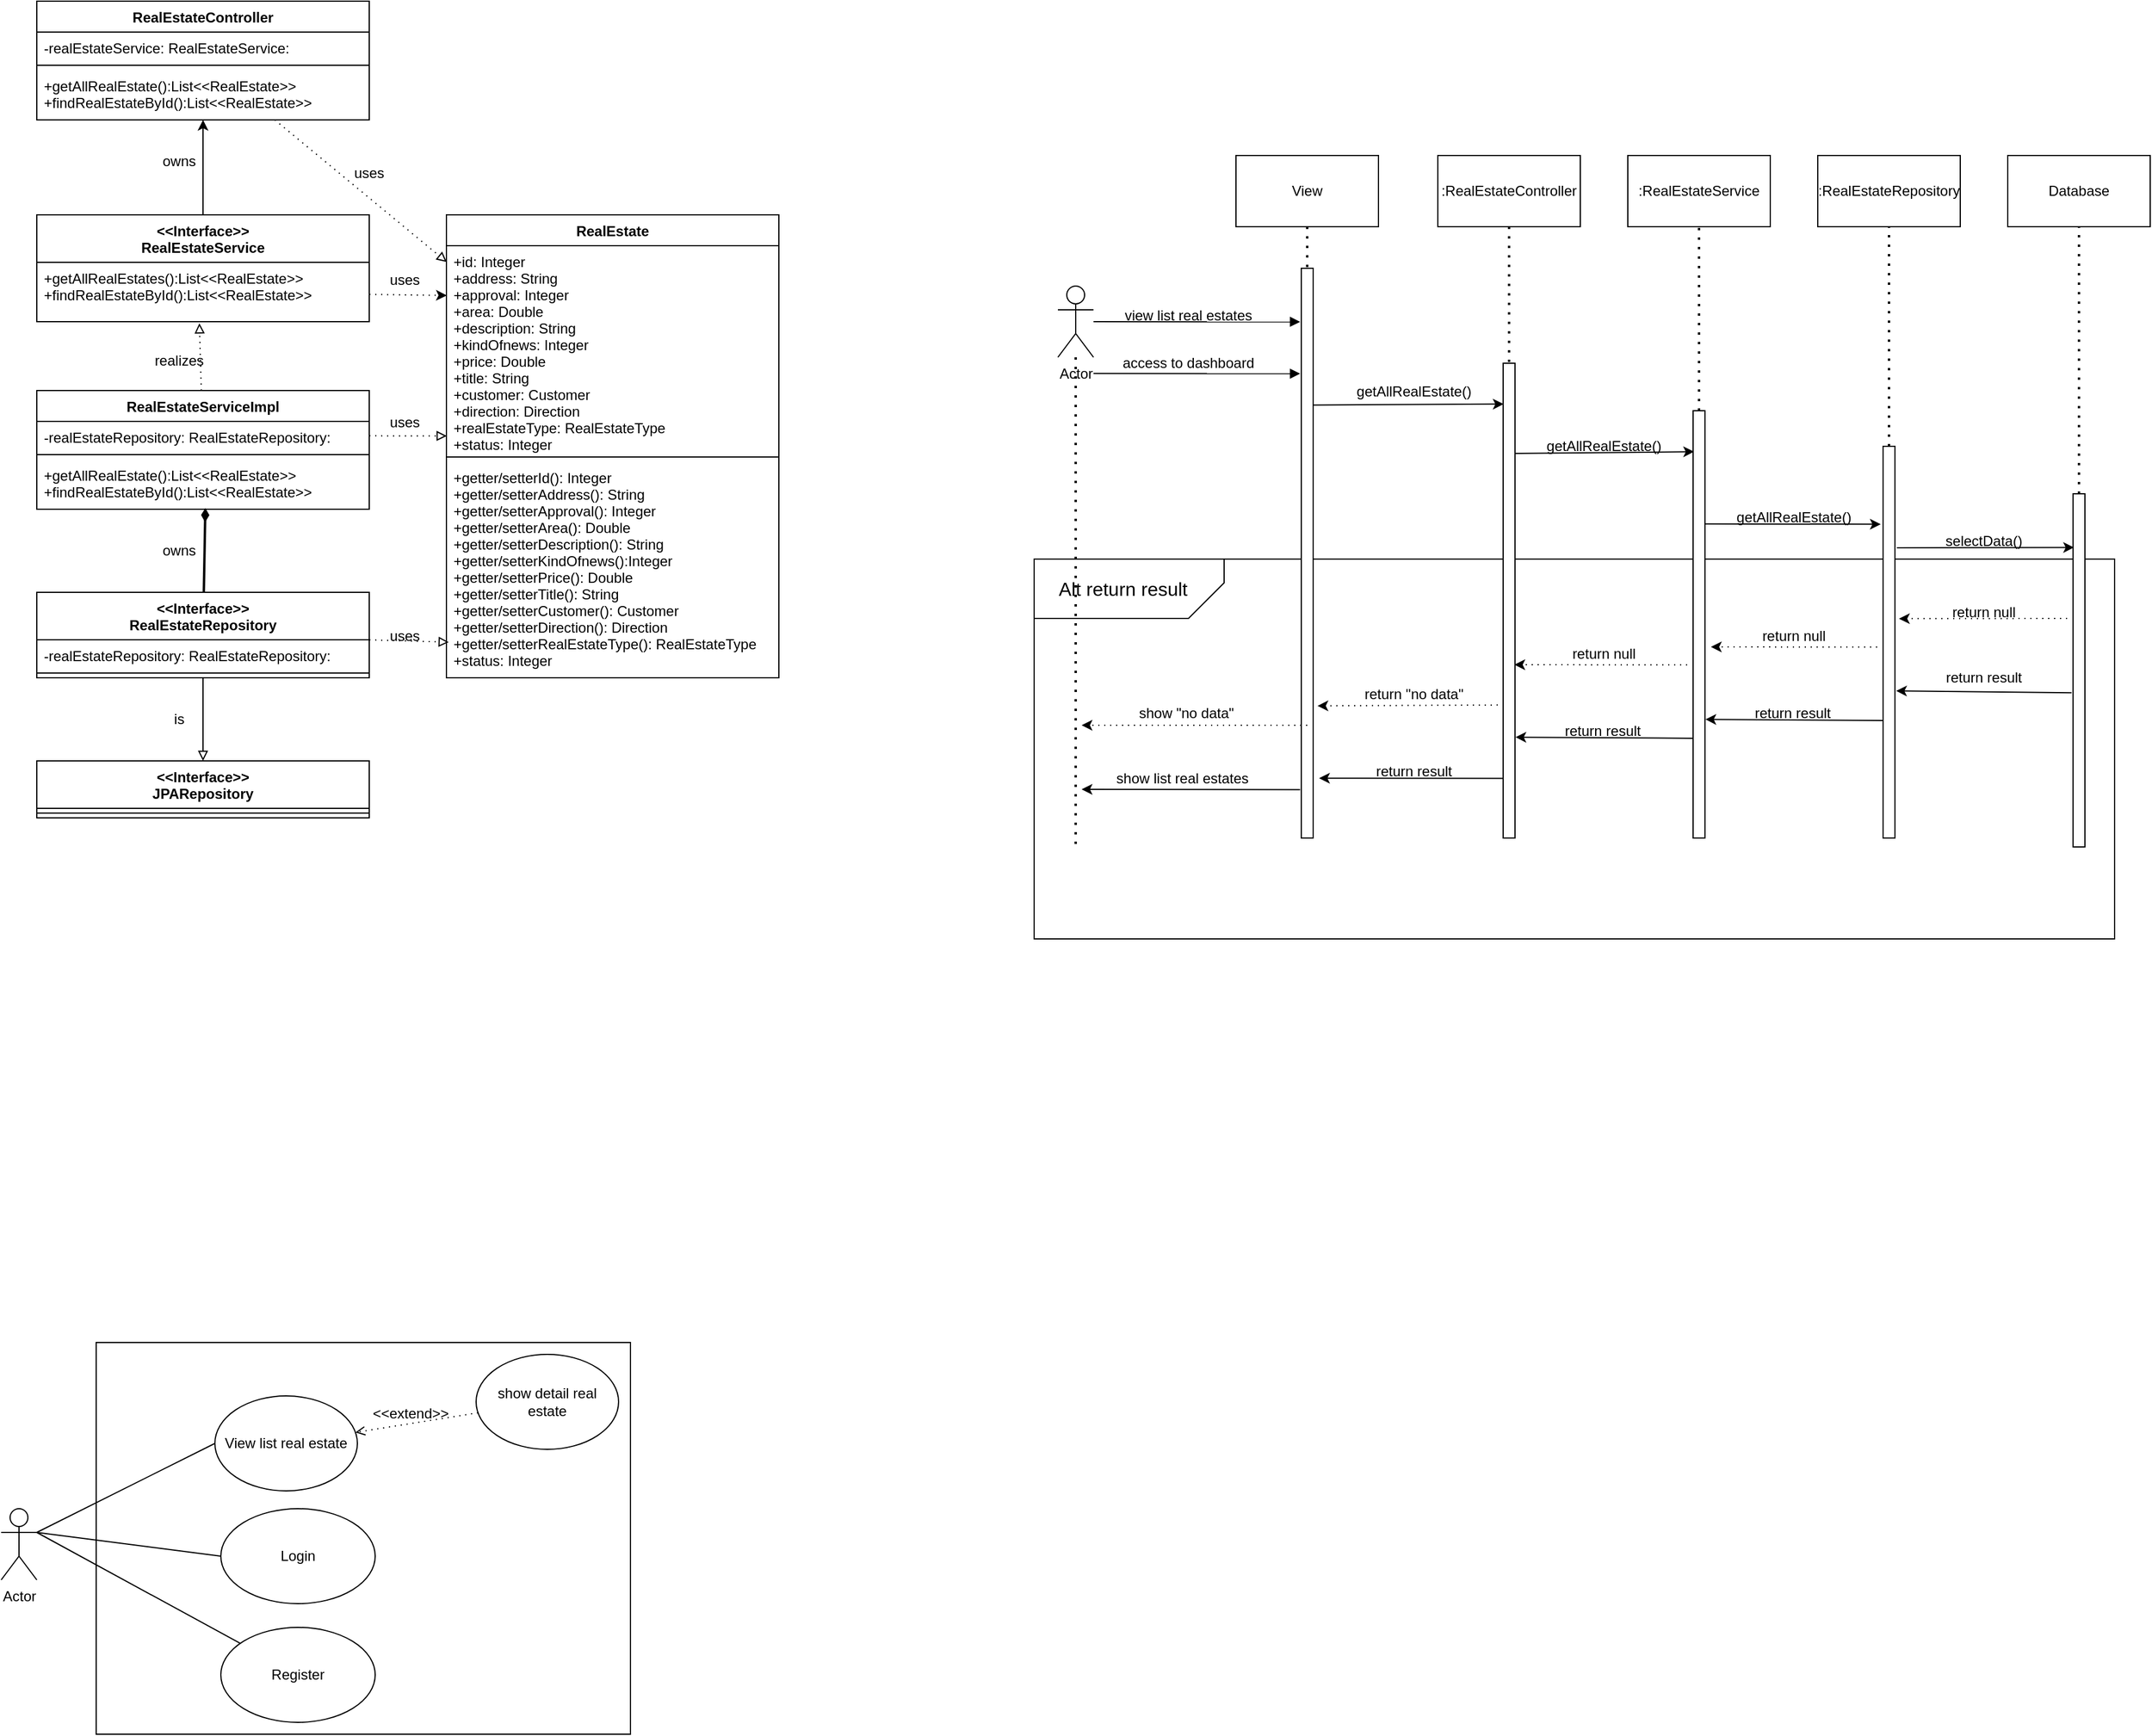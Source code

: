 <mxfile version="16.2.2" type="device"><diagram id="V-nbMskF0kcVOC2vX36U" name="Page-1"><mxGraphModel dx="1240" dy="1789" grid="1" gridSize="10" guides="1" tooltips="1" connect="1" arrows="1" fold="1" page="1" pageScale="1" pageWidth="850" pageHeight="1100" math="0" shadow="0"><root><mxCell id="0"/><mxCell id="1" parent="0"/><mxCell id="FKxtw-fJHIVxdiiioAjT-34" value="" style="rounded=0;whiteSpace=wrap;html=1;" vertex="1" parent="1"><mxGeometry x="920" y="-550" width="910" height="320" as="geometry"/></mxCell><mxCell id="FKxtw-fJHIVxdiiioAjT-12" value="" style="shape=card;whiteSpace=wrap;html=1;rotation=0;direction=north;flipH=1;" vertex="1" parent="1"><mxGeometry x="920" y="-550" width="160" height="50" as="geometry"/></mxCell><mxCell id="5ltr2pO2nc9zKJ1-W3Wt-52" style="edgeStyle=none;rounded=0;sketch=0;orthogonalLoop=1;jettySize=auto;html=1;entryX=0.094;entryY=1.1;entryDx=0;entryDy=0;entryPerimeter=0;shadow=0;endArrow=block;endFill=1;strokeWidth=1;" parent="1" source="5ltr2pO2nc9zKJ1-W3Wt-39" target="5ltr2pO2nc9zKJ1-W3Wt-46" edge="1"><mxGeometry relative="1" as="geometry"/></mxCell><mxCell id="5ltr2pO2nc9zKJ1-W3Wt-39" value="Actor" style="shape=umlActor;verticalLabelPosition=bottom;verticalAlign=top;html=1;outlineConnect=0;" parent="1" vertex="1"><mxGeometry x="940" y="-780" width="30" height="60" as="geometry"/></mxCell><mxCell id="5ltr2pO2nc9zKJ1-W3Wt-40" value="View" style="rounded=0;whiteSpace=wrap;html=1;" parent="1" vertex="1"><mxGeometry x="1090" y="-890" width="120" height="60" as="geometry"/></mxCell><mxCell id="5ltr2pO2nc9zKJ1-W3Wt-41" value=":RealEstateController" style="rounded=0;whiteSpace=wrap;html=1;" parent="1" vertex="1"><mxGeometry x="1260" y="-890" width="120" height="60" as="geometry"/></mxCell><mxCell id="5ltr2pO2nc9zKJ1-W3Wt-42" value=":RealEstateService" style="rounded=0;whiteSpace=wrap;html=1;" parent="1" vertex="1"><mxGeometry x="1420" y="-890" width="120" height="60" as="geometry"/></mxCell><mxCell id="5ltr2pO2nc9zKJ1-W3Wt-43" value=":RealEstateRepository" style="rounded=0;whiteSpace=wrap;html=1;" parent="1" vertex="1"><mxGeometry x="1580" y="-890" width="120" height="60" as="geometry"/></mxCell><mxCell id="5ltr2pO2nc9zKJ1-W3Wt-44" value="Database" style="rounded=0;whiteSpace=wrap;html=1;" parent="1" vertex="1"><mxGeometry x="1740" y="-890" width="120" height="60" as="geometry"/></mxCell><mxCell id="5ltr2pO2nc9zKJ1-W3Wt-46" value="" style="rounded=0;whiteSpace=wrap;html=1;rotation=90;" parent="1" vertex="1"><mxGeometry x="910" y="-560" width="480" height="10" as="geometry"/></mxCell><mxCell id="5ltr2pO2nc9zKJ1-W3Wt-47" value="" style="rounded=0;whiteSpace=wrap;html=1;rotation=90;" parent="1" vertex="1"><mxGeometry x="1120" y="-520" width="400" height="10" as="geometry"/></mxCell><mxCell id="5ltr2pO2nc9zKJ1-W3Wt-48" value="" style="rounded=0;whiteSpace=wrap;html=1;rotation=90;" parent="1" vertex="1"><mxGeometry x="1300" y="-500" width="360" height="10" as="geometry"/></mxCell><mxCell id="5ltr2pO2nc9zKJ1-W3Wt-49" value="" style="rounded=0;whiteSpace=wrap;html=1;rotation=90;" parent="1" vertex="1"><mxGeometry x="1475" y="-485" width="330" height="10" as="geometry"/></mxCell><mxCell id="5ltr2pO2nc9zKJ1-W3Wt-50" value="" style="rounded=0;whiteSpace=wrap;html=1;rotation=90;" parent="1" vertex="1"><mxGeometry x="1651.25" y="-461.25" width="297.5" height="10" as="geometry"/></mxCell><mxCell id="5ltr2pO2nc9zKJ1-W3Wt-53" value="view list real estates" style="text;html=1;strokeColor=none;fillColor=none;align=center;verticalAlign=middle;whiteSpace=wrap;rounded=0;" parent="1" vertex="1"><mxGeometry x="990" y="-770" width="120" height="30" as="geometry"/></mxCell><mxCell id="5ltr2pO2nc9zKJ1-W3Wt-54" value="" style="endArrow=classic;html=1;rounded=0;shadow=0;sketch=0;strokeWidth=1;exitX=0.24;exitY=-0.04;exitDx=0;exitDy=0;exitPerimeter=0;entryX=0.086;entryY=0.96;entryDx=0;entryDy=0;entryPerimeter=0;" parent="1" source="5ltr2pO2nc9zKJ1-W3Wt-46" target="5ltr2pO2nc9zKJ1-W3Wt-47" edge="1"><mxGeometry width="50" height="50" relative="1" as="geometry"><mxPoint x="1600" y="-660" as="sourcePoint"/><mxPoint x="1650" y="-710" as="targetPoint"/></mxGeometry></mxCell><mxCell id="5ltr2pO2nc9zKJ1-W3Wt-55" value="getAllRealEstate()" style="text;html=1;strokeColor=none;fillColor=none;align=center;verticalAlign=middle;whiteSpace=wrap;rounded=0;" parent="1" vertex="1"><mxGeometry x="1210" y="-706" width="60" height="30" as="geometry"/></mxCell><mxCell id="5ltr2pO2nc9zKJ1-W3Wt-56" value="" style="endArrow=classic;html=1;rounded=0;shadow=0;sketch=0;strokeWidth=1;entryX=0.096;entryY=0.92;entryDx=0;entryDy=0;entryPerimeter=0;exitX=0.19;exitY=0;exitDx=0;exitDy=0;exitPerimeter=0;" parent="1" source="5ltr2pO2nc9zKJ1-W3Wt-47" target="5ltr2pO2nc9zKJ1-W3Wt-48" edge="1"><mxGeometry width="50" height="50" relative="1" as="geometry"><mxPoint x="1330" y="-640" as="sourcePoint"/><mxPoint x="1650" y="-710" as="targetPoint"/></mxGeometry></mxCell><mxCell id="5ltr2pO2nc9zKJ1-W3Wt-58" value="getAllRealEstate()" style="text;html=1;strokeColor=none;fillColor=none;align=center;verticalAlign=middle;whiteSpace=wrap;rounded=0;" parent="1" vertex="1"><mxGeometry x="1370" y="-660" width="60" height="30" as="geometry"/></mxCell><mxCell id="5ltr2pO2nc9zKJ1-W3Wt-59" value="getAllRealEstate()" style="text;html=1;strokeColor=none;fillColor=none;align=center;verticalAlign=middle;whiteSpace=wrap;rounded=0;" parent="1" vertex="1"><mxGeometry x="1530" y="-600" width="60" height="30" as="geometry"/></mxCell><mxCell id="5ltr2pO2nc9zKJ1-W3Wt-62" value="" style="endArrow=classic;html=1;rounded=0;shadow=0;sketch=0;strokeWidth=1;entryX=0.199;entryY=1.2;entryDx=0;entryDy=0;entryPerimeter=0;exitX=0.265;exitY=0.04;exitDx=0;exitDy=0;exitPerimeter=0;" parent="1" source="5ltr2pO2nc9zKJ1-W3Wt-48" target="5ltr2pO2nc9zKJ1-W3Wt-49" edge="1"><mxGeometry width="50" height="50" relative="1" as="geometry"><mxPoint x="1490" y="-579" as="sourcePoint"/><mxPoint x="1560" y="-570" as="targetPoint"/></mxGeometry></mxCell><mxCell id="5ltr2pO2nc9zKJ1-W3Wt-64" value="" style="endArrow=classic;html=1;rounded=0;shadow=0;sketch=0;strokeWidth=1;exitX=0.259;exitY=-0.16;exitDx=0;exitDy=0;exitPerimeter=0;entryX=0.152;entryY=0.92;entryDx=0;entryDy=0;entryPerimeter=0;" parent="1" source="5ltr2pO2nc9zKJ1-W3Wt-49" target="5ltr2pO2nc9zKJ1-W3Wt-50" edge="1"><mxGeometry width="50" height="50" relative="1" as="geometry"><mxPoint x="1320" y="-660" as="sourcePoint"/><mxPoint x="1760" y="-530" as="targetPoint"/></mxGeometry></mxCell><mxCell id="5ltr2pO2nc9zKJ1-W3Wt-68" value="selectData()" style="text;html=1;strokeColor=none;fillColor=none;align=center;verticalAlign=middle;whiteSpace=wrap;rounded=0;" parent="1" vertex="1"><mxGeometry x="1690" y="-580" width="60" height="30" as="geometry"/></mxCell><mxCell id="5ltr2pO2nc9zKJ1-W3Wt-69" value="" style="endArrow=classic;html=1;rounded=0;shadow=0;sketch=0;strokeWidth=1;entryX=0.488;entryY=-0.1;entryDx=0;entryDy=0;entryPerimeter=0;exitX=0.412;exitY=1.12;exitDx=0;exitDy=0;exitPerimeter=0;" parent="1" edge="1"><mxGeometry width="50" height="50" relative="1" as="geometry"><mxPoint x="1793.8" y="-437.43" as="sourcePoint"/><mxPoint x="1646" y="-438.96" as="targetPoint"/></mxGeometry></mxCell><mxCell id="5ltr2pO2nc9zKJ1-W3Wt-70" value="return result" style="text;html=1;strokeColor=none;fillColor=none;align=center;verticalAlign=middle;whiteSpace=wrap;rounded=0;" parent="1" vertex="1"><mxGeometry x="1670" y="-465" width="100" height="30" as="geometry"/></mxCell><mxCell id="5ltr2pO2nc9zKJ1-W3Wt-71" value="" style="endArrow=classic;html=1;rounded=0;shadow=0;sketch=0;strokeWidth=1;entryX=0.639;entryY=-0.12;entryDx=0;entryDy=0;entryPerimeter=0;exitX=0.609;exitY=0.96;exitDx=0;exitDy=0;exitPerimeter=0;" parent="1" edge="1"><mxGeometry width="50" height="50" relative="1" as="geometry"><mxPoint x="1634.6" y="-414.03" as="sourcePoint"/><mxPoint x="1485.4" y="-414.96" as="targetPoint"/></mxGeometry></mxCell><mxCell id="5ltr2pO2nc9zKJ1-W3Wt-73" value="return result" style="text;html=1;strokeColor=none;fillColor=none;align=center;verticalAlign=middle;whiteSpace=wrap;rounded=0;" parent="1" vertex="1"><mxGeometry x="1509.2" y="-435" width="100" height="30" as="geometry"/></mxCell><mxCell id="5ltr2pO2nc9zKJ1-W3Wt-78" value="" style="endArrow=none;dashed=1;html=1;dashPattern=1 3;strokeWidth=2;rounded=0;shadow=0;sketch=0;entryX=0;entryY=0.5;entryDx=0;entryDy=0;exitX=0.5;exitY=1;exitDx=0;exitDy=0;" parent="1" source="5ltr2pO2nc9zKJ1-W3Wt-40" target="5ltr2pO2nc9zKJ1-W3Wt-46" edge="1"><mxGeometry width="50" height="50" relative="1" as="geometry"><mxPoint x="1320" y="-670" as="sourcePoint"/><mxPoint x="1370" y="-720" as="targetPoint"/></mxGeometry></mxCell><mxCell id="5ltr2pO2nc9zKJ1-W3Wt-83" value="" style="endArrow=none;dashed=1;html=1;dashPattern=1 3;strokeWidth=2;rounded=0;shadow=0;sketch=0;entryX=0;entryY=0.5;entryDx=0;entryDy=0;exitX=0.5;exitY=1;exitDx=0;exitDy=0;" parent="1" source="5ltr2pO2nc9zKJ1-W3Wt-41" target="5ltr2pO2nc9zKJ1-W3Wt-47" edge="1"><mxGeometry width="50" height="50" relative="1" as="geometry"><mxPoint x="1200" y="-600" as="sourcePoint"/><mxPoint x="1250" y="-650" as="targetPoint"/></mxGeometry></mxCell><mxCell id="5ltr2pO2nc9zKJ1-W3Wt-84" value="" style="endArrow=none;dashed=1;html=1;dashPattern=1 3;strokeWidth=2;rounded=0;shadow=0;sketch=0;exitX=0;exitY=0.5;exitDx=0;exitDy=0;entryX=0.5;entryY=1;entryDx=0;entryDy=0;" parent="1" source="5ltr2pO2nc9zKJ1-W3Wt-48" target="5ltr2pO2nc9zKJ1-W3Wt-42" edge="1"><mxGeometry width="50" height="50" relative="1" as="geometry"><mxPoint x="1450" y="-720" as="sourcePoint"/><mxPoint x="1500" y="-770" as="targetPoint"/></mxGeometry></mxCell><mxCell id="5ltr2pO2nc9zKJ1-W3Wt-85" value="" style="endArrow=none;dashed=1;html=1;dashPattern=1 3;strokeWidth=2;rounded=0;shadow=0;sketch=0;exitX=0;exitY=0.5;exitDx=0;exitDy=0;entryX=0.5;entryY=1;entryDx=0;entryDy=0;" parent="1" source="5ltr2pO2nc9zKJ1-W3Wt-49" target="5ltr2pO2nc9zKJ1-W3Wt-43" edge="1"><mxGeometry width="50" height="50" relative="1" as="geometry"><mxPoint x="1620" y="-720" as="sourcePoint"/><mxPoint x="1670" y="-770" as="targetPoint"/></mxGeometry></mxCell><mxCell id="5ltr2pO2nc9zKJ1-W3Wt-86" value="" style="endArrow=none;dashed=1;html=1;dashPattern=1 3;strokeWidth=2;rounded=0;shadow=0;sketch=0;exitX=0;exitY=0.5;exitDx=0;exitDy=0;entryX=0.5;entryY=1;entryDx=0;entryDy=0;" parent="1" source="5ltr2pO2nc9zKJ1-W3Wt-50" target="5ltr2pO2nc9zKJ1-W3Wt-44" edge="1"><mxGeometry width="50" height="50" relative="1" as="geometry"><mxPoint x="1750" y="-650" as="sourcePoint"/><mxPoint x="1800" y="-700" as="targetPoint"/></mxGeometry></mxCell><mxCell id="5ltr2pO2nc9zKJ1-W3Wt-87" value="" style="endArrow=none;dashed=1;html=1;dashPattern=1 3;strokeWidth=2;rounded=0;shadow=0;sketch=0;" parent="1" target="5ltr2pO2nc9zKJ1-W3Wt-39" edge="1"><mxGeometry width="50" height="50" relative="1" as="geometry"><mxPoint x="955" y="-310" as="sourcePoint"/><mxPoint x="950" y="-700" as="targetPoint"/></mxGeometry></mxCell><mxCell id="5ltr2pO2nc9zKJ1-W3Wt-88" value="" style="endArrow=classic;html=1;rounded=0;shadow=0;sketch=0;strokeWidth=1;exitX=0.915;exitY=1.1;exitDx=0;exitDy=0;exitPerimeter=0;" parent="1" source="5ltr2pO2nc9zKJ1-W3Wt-46" edge="1"><mxGeometry width="50" height="50" relative="1" as="geometry"><mxPoint x="1090" y="-420" as="sourcePoint"/><mxPoint x="960" y="-356" as="targetPoint"/></mxGeometry></mxCell><mxCell id="5ltr2pO2nc9zKJ1-W3Wt-89" value="show list real estates" style="text;html=1;strokeColor=none;fillColor=none;align=center;verticalAlign=middle;whiteSpace=wrap;rounded=0;" parent="1" vertex="1"><mxGeometry x="980" y="-380" width="130" height="30" as="geometry"/></mxCell><mxCell id="5ltr2pO2nc9zKJ1-W3Wt-90" value="access to dashboard" style="text;html=1;strokeColor=none;fillColor=none;align=center;verticalAlign=middle;whiteSpace=wrap;rounded=0;" parent="1" vertex="1"><mxGeometry x="990" y="-730" width="120" height="30" as="geometry"/></mxCell><mxCell id="5ltr2pO2nc9zKJ1-W3Wt-91" style="edgeStyle=none;rounded=0;sketch=0;orthogonalLoop=1;jettySize=auto;html=1;entryX=0.094;entryY=1.1;entryDx=0;entryDy=0;entryPerimeter=0;shadow=0;endArrow=block;endFill=1;strokeWidth=1;" parent="1" edge="1"><mxGeometry relative="1" as="geometry"><mxPoint x="970" y="-706.33" as="sourcePoint"/><mxPoint x="1144" y="-706.22" as="targetPoint"/></mxGeometry></mxCell><mxCell id="FKxtw-fJHIVxdiiioAjT-4" value="" style="group" vertex="1" connectable="0" parent="1"><mxGeometry x="50" y="110" width="530" height="330" as="geometry"/></mxCell><mxCell id="hYXVJz4yMJqloaqLGdfe-48" value="" style="rounded=0;whiteSpace=wrap;html=1;" parent="FKxtw-fJHIVxdiiioAjT-4" vertex="1"><mxGeometry x="80" width="450" height="330" as="geometry"/></mxCell><mxCell id="hYXVJz4yMJqloaqLGdfe-12" value="" style="endArrow=none;html=1;rounded=0;entryX=0;entryY=0.5;entryDx=0;entryDy=0;" parent="FKxtw-fJHIVxdiiioAjT-4" target="hYXVJz4yMJqloaqLGdfe-1" edge="1"><mxGeometry width="50" height="50" relative="1" as="geometry"><mxPoint x="30" y="160" as="sourcePoint"/><mxPoint x="260" y="170" as="targetPoint"/></mxGeometry></mxCell><mxCell id="hYXVJz4yMJqloaqLGdfe-18" value="Actor" style="shape=umlActor;verticalLabelPosition=bottom;verticalAlign=top;html=1;outlineConnect=0;" parent="FKxtw-fJHIVxdiiioAjT-4" vertex="1"><mxGeometry y="140" width="30" height="60" as="geometry"/></mxCell><mxCell id="hYXVJz4yMJqloaqLGdfe-20" value="Register" style="ellipse;whiteSpace=wrap;html=1;" parent="FKxtw-fJHIVxdiiioAjT-4" vertex="1"><mxGeometry x="185" y="240" width="130" height="80" as="geometry"/></mxCell><mxCell id="hYXVJz4yMJqloaqLGdfe-39" value="show detail real estate" style="ellipse;whiteSpace=wrap;html=1;" parent="FKxtw-fJHIVxdiiioAjT-4" vertex="1"><mxGeometry x="400" y="10" width="120" height="80" as="geometry"/></mxCell><mxCell id="hYXVJz4yMJqloaqLGdfe-46" value="&amp;lt;&amp;lt;extend&amp;gt;&amp;gt;" style="text;html=1;strokeColor=none;fillColor=none;align=center;verticalAlign=middle;whiteSpace=wrap;rounded=0;" parent="FKxtw-fJHIVxdiiioAjT-4" vertex="1"><mxGeometry x="315" y="45" width="60" height="30" as="geometry"/></mxCell><mxCell id="hYXVJz4yMJqloaqLGdfe-1" value="View list real estate" style="ellipse;whiteSpace=wrap;html=1;" parent="FKxtw-fJHIVxdiiioAjT-4" vertex="1"><mxGeometry x="180" y="45" width="120" height="80" as="geometry"/></mxCell><mxCell id="hYXVJz4yMJqloaqLGdfe-41" style="edgeStyle=none;rounded=0;orthogonalLoop=1;jettySize=auto;html=1;dashed=1;dashPattern=1 4;endArrow=open;endFill=0;" parent="FKxtw-fJHIVxdiiioAjT-4" source="hYXVJz4yMJqloaqLGdfe-39" target="hYXVJz4yMJqloaqLGdfe-1" edge="1"><mxGeometry relative="1" as="geometry"/></mxCell><mxCell id="hYXVJz4yMJqloaqLGdfe-19" value="Login" style="ellipse;whiteSpace=wrap;html=1;" parent="FKxtw-fJHIVxdiiioAjT-4" vertex="1"><mxGeometry x="185" y="140" width="130" height="80" as="geometry"/></mxCell><mxCell id="FKxtw-fJHIVxdiiioAjT-2" value="" style="endArrow=none;html=1;rounded=0;entryX=1;entryY=0.333;entryDx=0;entryDy=0;entryPerimeter=0;exitX=0;exitY=0.5;exitDx=0;exitDy=0;" edge="1" parent="FKxtw-fJHIVxdiiioAjT-4" source="hYXVJz4yMJqloaqLGdfe-19" target="hYXVJz4yMJqloaqLGdfe-18"><mxGeometry width="50" height="50" relative="1" as="geometry"><mxPoint x="260" y="260" as="sourcePoint"/><mxPoint x="310" y="210" as="targetPoint"/></mxGeometry></mxCell><mxCell id="FKxtw-fJHIVxdiiioAjT-3" value="" style="endArrow=none;html=1;rounded=0;" edge="1" parent="FKxtw-fJHIVxdiiioAjT-4" source="hYXVJz4yMJqloaqLGdfe-20"><mxGeometry width="50" height="50" relative="1" as="geometry"><mxPoint x="260" y="260" as="sourcePoint"/><mxPoint x="30" y="160" as="targetPoint"/></mxGeometry></mxCell><mxCell id="5ltr2pO2nc9zKJ1-W3Wt-4" value="RealEstateController" style="swimlane;fontStyle=1;align=center;verticalAlign=top;childLayout=stackLayout;horizontal=1;startSize=26;horizontalStack=0;resizeParent=1;resizeParentMax=0;resizeLast=0;collapsible=1;marginBottom=0;" parent="1" vertex="1"><mxGeometry x="80" y="-1020" width="280" height="100" as="geometry"/></mxCell><mxCell id="5ltr2pO2nc9zKJ1-W3Wt-5" value="-realEstateService: RealEstateService: " style="text;strokeColor=none;fillColor=none;align=left;verticalAlign=top;spacingLeft=4;spacingRight=4;overflow=hidden;rotatable=0;points=[[0,0.5],[1,0.5]];portConstraint=eastwest;" parent="5ltr2pO2nc9zKJ1-W3Wt-4" vertex="1"><mxGeometry y="26" width="280" height="24" as="geometry"/></mxCell><mxCell id="5ltr2pO2nc9zKJ1-W3Wt-6" value="" style="line;strokeWidth=1;fillColor=none;align=left;verticalAlign=middle;spacingTop=-1;spacingLeft=3;spacingRight=3;rotatable=0;labelPosition=right;points=[];portConstraint=eastwest;" parent="5ltr2pO2nc9zKJ1-W3Wt-4" vertex="1"><mxGeometry y="50" width="280" height="8" as="geometry"/></mxCell><mxCell id="5ltr2pO2nc9zKJ1-W3Wt-7" value="+getAllRealEstate():List&lt;&lt;RealEstate&gt;&gt;&#10;+findRealEstateById():List&lt;&lt;RealEstate&gt;&gt;" style="text;strokeColor=none;fillColor=none;align=left;verticalAlign=top;spacingLeft=4;spacingRight=4;overflow=hidden;rotatable=0;points=[[0,0.5],[1,0.5]];portConstraint=eastwest;" parent="5ltr2pO2nc9zKJ1-W3Wt-4" vertex="1"><mxGeometry y="58" width="280" height="42" as="geometry"/></mxCell><mxCell id="5ltr2pO2nc9zKJ1-W3Wt-24" style="edgeStyle=none;rounded=0;orthogonalLoop=1;jettySize=auto;html=1;entryX=0.001;entryY=0.079;entryDx=0;entryDy=0;dashed=1;dashPattern=1 4;endArrow=block;endFill=0;strokeWidth=1;entryPerimeter=0;" parent="1" source="5ltr2pO2nc9zKJ1-W3Wt-4" target="hYXVJz4yMJqloaqLGdfe-52" edge="1"><mxGeometry relative="1" as="geometry"/></mxCell><mxCell id="hYXVJz4yMJqloaqLGdfe-51" value="RealEstate" style="swimlane;fontStyle=1;align=center;verticalAlign=top;childLayout=stackLayout;horizontal=1;startSize=26;horizontalStack=0;resizeParent=1;resizeParentMax=0;resizeLast=0;collapsible=1;marginBottom=0;" parent="1" vertex="1"><mxGeometry x="425" y="-840" width="280" height="390" as="geometry"/></mxCell><mxCell id="hYXVJz4yMJqloaqLGdfe-52" value="+id: Integer&#10;+address: String&#10;+approval: Integer&#10;+area: Double&#10;+description: String&#10;+kindOfnews: Integer&#10;+price: Double&#10;+title: String&#10;+customer: Customer&#10;+direction: Direction&#10;+realEstateType: RealEstateType&#10;+status: Integer&#10;" style="text;strokeColor=none;fillColor=none;align=left;verticalAlign=top;spacingLeft=4;spacingRight=4;overflow=hidden;rotatable=0;points=[[0,0.5],[1,0.5]];portConstraint=eastwest;" parent="hYXVJz4yMJqloaqLGdfe-51" vertex="1"><mxGeometry y="26" width="280" height="174" as="geometry"/></mxCell><mxCell id="hYXVJz4yMJqloaqLGdfe-53" value="" style="line;strokeWidth=1;fillColor=none;align=left;verticalAlign=middle;spacingTop=-1;spacingLeft=3;spacingRight=3;rotatable=0;labelPosition=right;points=[];portConstraint=eastwest;" parent="hYXVJz4yMJqloaqLGdfe-51" vertex="1"><mxGeometry y="200" width="280" height="8" as="geometry"/></mxCell><mxCell id="hYXVJz4yMJqloaqLGdfe-54" value="+getter/setterId(): Integer&#10;+getter/setterAddress(): String&#10;+getter/setterApproval(): Integer&#10;+getter/setterArea(): Double&#10;+getter/setterDescription(): String&#10;+getter/setterKindOfnews():Integer&#10;+getter/setterPrice(): Double&#10;+getter/setterTitle(): String&#10;+getter/setterCustomer(): Customer&#10;+getter/setterDirection(): Direction&#10;+getter/setterRealEstateType(): RealEstateType&#10;+status: Integer&#10;" style="text;strokeColor=none;fillColor=none;align=left;verticalAlign=top;spacingLeft=4;spacingRight=4;overflow=hidden;rotatable=0;points=[[0,0.5],[1,0.5]];portConstraint=eastwest;" parent="hYXVJz4yMJqloaqLGdfe-51" vertex="1"><mxGeometry y="208" width="280" height="182" as="geometry"/></mxCell><mxCell id="FKxtw-fJHIVxdiiioAjT-6" style="rounded=0;orthogonalLoop=1;jettySize=auto;html=1;" edge="1" parent="1" source="sJA2sid-ommIyDdDeY0H-1" target="5ltr2pO2nc9zKJ1-W3Wt-7"><mxGeometry relative="1" as="geometry"><mxPoint x="250" y="-890" as="targetPoint"/></mxGeometry></mxCell><mxCell id="sJA2sid-ommIyDdDeY0H-1" value="&lt;&lt;Interface&gt;&gt;&#10;RealEstateService" style="swimlane;fontStyle=1;align=center;verticalAlign=top;childLayout=stackLayout;horizontal=1;startSize=40;horizontalStack=0;resizeParent=1;resizeParentMax=0;resizeLast=0;collapsible=1;marginBottom=0;" parent="1" vertex="1"><mxGeometry x="80" y="-840" width="280" height="90" as="geometry"/></mxCell><mxCell id="sJA2sid-ommIyDdDeY0H-2" value="+getAllRealEstates():List&lt;&lt;RealEstate&gt;&gt;&#10;+findRealEstateById():List&lt;&lt;RealEstate&gt;&gt;" style="text;strokeColor=none;fillColor=none;align=left;verticalAlign=top;spacingLeft=4;spacingRight=4;overflow=hidden;rotatable=0;points=[[0,0.5],[1,0.5]];portConstraint=eastwest;" parent="sJA2sid-ommIyDdDeY0H-1" vertex="1"><mxGeometry y="40" width="280" height="50" as="geometry"/></mxCell><mxCell id="5ltr2pO2nc9zKJ1-W3Wt-9" value="RealEstateServiceImpl" style="swimlane;fontStyle=1;align=center;verticalAlign=top;childLayout=stackLayout;horizontal=1;startSize=26;horizontalStack=0;resizeParent=1;resizeParentMax=0;resizeLast=0;collapsible=1;marginBottom=0;" parent="1" vertex="1"><mxGeometry x="80" y="-692" width="280" height="100" as="geometry"/></mxCell><mxCell id="5ltr2pO2nc9zKJ1-W3Wt-10" value="-realEstateRepository: RealEstateRepository: " style="text;strokeColor=none;fillColor=none;align=left;verticalAlign=top;spacingLeft=4;spacingRight=4;overflow=hidden;rotatable=0;points=[[0,0.5],[1,0.5]];portConstraint=eastwest;" parent="5ltr2pO2nc9zKJ1-W3Wt-9" vertex="1"><mxGeometry y="26" width="280" height="24" as="geometry"/></mxCell><mxCell id="5ltr2pO2nc9zKJ1-W3Wt-11" value="" style="line;strokeWidth=1;fillColor=none;align=left;verticalAlign=middle;spacingTop=-1;spacingLeft=3;spacingRight=3;rotatable=0;labelPosition=right;points=[];portConstraint=eastwest;" parent="5ltr2pO2nc9zKJ1-W3Wt-9" vertex="1"><mxGeometry y="50" width="280" height="8" as="geometry"/></mxCell><mxCell id="5ltr2pO2nc9zKJ1-W3Wt-12" value="+getAllRealEstate():List&lt;&lt;RealEstate&gt;&gt;&#10;+findRealEstateById():List&lt;&lt;RealEstate&gt;&gt;" style="text;strokeColor=none;fillColor=none;align=left;verticalAlign=top;spacingLeft=4;spacingRight=4;overflow=hidden;rotatable=0;points=[[0,0.5],[1,0.5]];portConstraint=eastwest;" parent="5ltr2pO2nc9zKJ1-W3Wt-9" vertex="1"><mxGeometry y="58" width="280" height="42" as="geometry"/></mxCell><mxCell id="5ltr2pO2nc9zKJ1-W3Wt-17" style="rounded=0;orthogonalLoop=1;jettySize=auto;html=1;entryX=0.507;entryY=0.976;entryDx=0;entryDy=0;entryPerimeter=0;endArrow=diamondThin;endFill=1;strokeWidth=2;" parent="1" source="5ltr2pO2nc9zKJ1-W3Wt-13" target="5ltr2pO2nc9zKJ1-W3Wt-12" edge="1"><mxGeometry relative="1" as="geometry"/></mxCell><mxCell id="5ltr2pO2nc9zKJ1-W3Wt-27" style="edgeStyle=none;rounded=0;orthogonalLoop=1;jettySize=auto;html=1;dashed=1;dashPattern=1 4;endArrow=block;endFill=0;strokeWidth=1;entryX=0.007;entryY=0.835;entryDx=0;entryDy=0;entryPerimeter=0;" parent="1" source="5ltr2pO2nc9zKJ1-W3Wt-13" target="hYXVJz4yMJqloaqLGdfe-54" edge="1"><mxGeometry relative="1" as="geometry"/></mxCell><mxCell id="5ltr2pO2nc9zKJ1-W3Wt-13" value="&lt;&lt;Interface&gt;&gt;&#10;RealEstateRepository" style="swimlane;fontStyle=1;align=center;verticalAlign=top;childLayout=stackLayout;horizontal=1;startSize=40;horizontalStack=0;resizeParent=1;resizeParentMax=0;resizeLast=0;collapsible=1;marginBottom=0;" parent="1" vertex="1"><mxGeometry x="80" y="-522" width="280" height="72" as="geometry"/></mxCell><mxCell id="5ltr2pO2nc9zKJ1-W3Wt-14" value="-realEstateRepository: RealEstateRepository: " style="text;strokeColor=none;fillColor=none;align=left;verticalAlign=top;spacingLeft=4;spacingRight=4;overflow=hidden;rotatable=0;points=[[0,0.5],[1,0.5]];portConstraint=eastwest;" parent="5ltr2pO2nc9zKJ1-W3Wt-13" vertex="1"><mxGeometry y="40" width="280" height="24" as="geometry"/></mxCell><mxCell id="5ltr2pO2nc9zKJ1-W3Wt-15" value="" style="line;strokeWidth=1;fillColor=none;align=left;verticalAlign=middle;spacingTop=-1;spacingLeft=3;spacingRight=3;rotatable=0;labelPosition=right;points=[];portConstraint=eastwest;" parent="5ltr2pO2nc9zKJ1-W3Wt-13" vertex="1"><mxGeometry y="64" width="280" height="8" as="geometry"/></mxCell><mxCell id="5ltr2pO2nc9zKJ1-W3Wt-18" value="owns" style="text;html=1;strokeColor=none;fillColor=none;align=center;verticalAlign=middle;whiteSpace=wrap;rounded=0;" parent="1" vertex="1"><mxGeometry x="170" y="-572" width="60" height="30" as="geometry"/></mxCell><mxCell id="5ltr2pO2nc9zKJ1-W3Wt-21" value="realizes" style="text;html=1;strokeColor=none;fillColor=none;align=center;verticalAlign=middle;whiteSpace=wrap;rounded=0;" parent="1" vertex="1"><mxGeometry x="170" y="-732" width="60" height="30" as="geometry"/></mxCell><mxCell id="5ltr2pO2nc9zKJ1-W3Wt-22" value="owns" style="text;html=1;strokeColor=none;fillColor=none;align=center;verticalAlign=middle;whiteSpace=wrap;rounded=0;" parent="1" vertex="1"><mxGeometry x="170" y="-900" width="60" height="30" as="geometry"/></mxCell><mxCell id="5ltr2pO2nc9zKJ1-W3Wt-25" value="uses" style="text;html=1;strokeColor=none;fillColor=none;align=center;verticalAlign=middle;whiteSpace=wrap;rounded=0;" parent="1" vertex="1"><mxGeometry x="360" y="-800" width="60" height="30" as="geometry"/></mxCell><mxCell id="5ltr2pO2nc9zKJ1-W3Wt-30" style="edgeStyle=none;rounded=0;orthogonalLoop=1;jettySize=auto;html=1;entryX=0.001;entryY=0.921;entryDx=0;entryDy=0;entryPerimeter=0;dashed=1;dashPattern=1 4;endArrow=block;endFill=0;strokeWidth=1;" parent="1" source="5ltr2pO2nc9zKJ1-W3Wt-10" target="hYXVJz4yMJqloaqLGdfe-52" edge="1"><mxGeometry relative="1" as="geometry"/></mxCell><mxCell id="5ltr2pO2nc9zKJ1-W3Wt-31" value="uses" style="text;html=1;strokeColor=none;fillColor=none;align=center;verticalAlign=middle;whiteSpace=wrap;rounded=0;" parent="1" vertex="1"><mxGeometry x="360" y="-680" width="60" height="30" as="geometry"/></mxCell><mxCell id="5ltr2pO2nc9zKJ1-W3Wt-32" value="uses" style="text;html=1;strokeColor=none;fillColor=none;align=center;verticalAlign=middle;whiteSpace=wrap;rounded=0;" parent="1" vertex="1"><mxGeometry x="360" y="-500" width="60" height="30" as="geometry"/></mxCell><mxCell id="5ltr2pO2nc9zKJ1-W3Wt-33" value="&lt;&lt;Interface&gt;&gt;&#10;JPARepository" style="swimlane;fontStyle=1;align=center;verticalAlign=top;childLayout=stackLayout;horizontal=1;startSize=40;horizontalStack=0;resizeParent=1;resizeParentMax=0;resizeLast=0;collapsible=1;marginBottom=0;" parent="1" vertex="1"><mxGeometry x="80" y="-380" width="280" height="48" as="geometry"/></mxCell><mxCell id="5ltr2pO2nc9zKJ1-W3Wt-35" value="" style="line;strokeWidth=1;fillColor=none;align=left;verticalAlign=middle;spacingTop=-1;spacingLeft=3;spacingRight=3;rotatable=0;labelPosition=right;points=[];portConstraint=eastwest;" parent="5ltr2pO2nc9zKJ1-W3Wt-33" vertex="1"><mxGeometry y="40" width="280" height="8" as="geometry"/></mxCell><mxCell id="5ltr2pO2nc9zKJ1-W3Wt-36" style="edgeStyle=none;rounded=0;orthogonalLoop=1;jettySize=auto;html=1;endArrow=block;endFill=0;strokeWidth=1;" parent="1" source="5ltr2pO2nc9zKJ1-W3Wt-13" target="5ltr2pO2nc9zKJ1-W3Wt-33" edge="1"><mxGeometry relative="1" as="geometry"/></mxCell><mxCell id="5ltr2pO2nc9zKJ1-W3Wt-37" value="is" style="text;html=1;strokeColor=none;fillColor=none;align=center;verticalAlign=middle;whiteSpace=wrap;rounded=0;" parent="1" vertex="1"><mxGeometry x="170" y="-430" width="60" height="30" as="geometry"/></mxCell><mxCell id="5ltr2pO2nc9zKJ1-W3Wt-19" style="edgeStyle=none;rounded=0;orthogonalLoop=1;jettySize=auto;html=1;entryX=0.489;entryY=1.027;entryDx=0;entryDy=0;entryPerimeter=0;endArrow=block;endFill=0;strokeWidth=1;dashed=1;dashPattern=1 4;" parent="1" source="5ltr2pO2nc9zKJ1-W3Wt-9" target="sJA2sid-ommIyDdDeY0H-2" edge="1"><mxGeometry relative="1" as="geometry"/></mxCell><mxCell id="FKxtw-fJHIVxdiiioAjT-7" style="rounded=0;orthogonalLoop=1;jettySize=auto;html=1;entryX=0.001;entryY=0.241;entryDx=0;entryDy=0;entryPerimeter=0;dashed=1;dashPattern=1 4;" edge="1" parent="1" source="sJA2sid-ommIyDdDeY0H-2" target="hYXVJz4yMJqloaqLGdfe-52"><mxGeometry relative="1" as="geometry"/></mxCell><mxCell id="FKxtw-fJHIVxdiiioAjT-8" value="uses" style="text;html=1;strokeColor=none;fillColor=none;align=center;verticalAlign=middle;whiteSpace=wrap;rounded=0;" vertex="1" parent="1"><mxGeometry x="330" y="-890" width="60" height="30" as="geometry"/></mxCell><mxCell id="FKxtw-fJHIVxdiiioAjT-13" value="" style="endArrow=classic;html=1;rounded=0;dashed=1;dashPattern=1 4;entryX=0.44;entryY=-0.341;entryDx=0;entryDy=0;entryPerimeter=0;" edge="1" parent="1" target="5ltr2pO2nc9zKJ1-W3Wt-49"><mxGeometry width="50" height="50" relative="1" as="geometry"><mxPoint x="1790" y="-500" as="sourcePoint"/><mxPoint x="1830" y="-538.788" as="targetPoint"/></mxGeometry></mxCell><mxCell id="FKxtw-fJHIVxdiiioAjT-16" value="return null" style="text;html=1;strokeColor=none;fillColor=none;align=center;verticalAlign=middle;whiteSpace=wrap;rounded=0;" vertex="1" parent="1"><mxGeometry x="1670" y="-520" width="100" height="30" as="geometry"/></mxCell><mxCell id="FKxtw-fJHIVxdiiioAjT-17" value="" style="endArrow=classic;html=1;rounded=0;dashed=1;dashPattern=1 4;" edge="1" parent="1"><mxGeometry width="50" height="50" relative="1" as="geometry"><mxPoint x="1630" y="-475.83" as="sourcePoint"/><mxPoint x="1490" y="-476" as="targetPoint"/></mxGeometry></mxCell><mxCell id="FKxtw-fJHIVxdiiioAjT-20" value="return null" style="text;html=1;strokeColor=none;fillColor=none;align=center;verticalAlign=middle;whiteSpace=wrap;rounded=0;" vertex="1" parent="1"><mxGeometry x="1510" y="-500" width="100" height="30" as="geometry"/></mxCell><mxCell id="FKxtw-fJHIVxdiiioAjT-21" value="" style="endArrow=classic;html=1;rounded=0;shadow=0;sketch=0;strokeWidth=1;entryX=0.639;entryY=-0.12;entryDx=0;entryDy=0;entryPerimeter=0;exitX=0.609;exitY=0.96;exitDx=0;exitDy=0;exitPerimeter=0;" edge="1" parent="1"><mxGeometry width="50" height="50" relative="1" as="geometry"><mxPoint x="1474.6" y="-399.03" as="sourcePoint"/><mxPoint x="1325.4" y="-399.96" as="targetPoint"/></mxGeometry></mxCell><mxCell id="FKxtw-fJHIVxdiiioAjT-22" value="return result" style="text;html=1;strokeColor=none;fillColor=none;align=center;verticalAlign=middle;whiteSpace=wrap;rounded=0;" vertex="1" parent="1"><mxGeometry x="1349.2" y="-420" width="100" height="30" as="geometry"/></mxCell><mxCell id="FKxtw-fJHIVxdiiioAjT-23" value="" style="endArrow=classic;html=1;rounded=0;dashed=1;dashPattern=1 4;entryX=0.635;entryY=0.05;entryDx=0;entryDy=0;entryPerimeter=0;" edge="1" parent="1" target="5ltr2pO2nc9zKJ1-W3Wt-47"><mxGeometry width="50" height="50" relative="1" as="geometry"><mxPoint x="1470" y="-460.83" as="sourcePoint"/><mxPoint x="1390" y="-520" as="targetPoint"/></mxGeometry></mxCell><mxCell id="FKxtw-fJHIVxdiiioAjT-24" value="return null" style="text;html=1;strokeColor=none;fillColor=none;align=center;verticalAlign=middle;whiteSpace=wrap;rounded=0;" vertex="1" parent="1"><mxGeometry x="1350" y="-485" width="100" height="30" as="geometry"/></mxCell><mxCell id="FKxtw-fJHIVxdiiioAjT-25" value="" style="endArrow=classic;html=1;rounded=0;shadow=0;sketch=0;strokeWidth=1;exitX=0.609;exitY=0.96;exitDx=0;exitDy=0;exitPerimeter=0;entryX=0.895;entryY=-0.5;entryDx=0;entryDy=0;entryPerimeter=0;" edge="1" parent="1" target="5ltr2pO2nc9zKJ1-W3Wt-46"><mxGeometry width="50" height="50" relative="1" as="geometry"><mxPoint x="1315.05" y="-365.28" as="sourcePoint"/><mxPoint x="1220" y="-400" as="targetPoint"/></mxGeometry></mxCell><mxCell id="FKxtw-fJHIVxdiiioAjT-26" value="return result" style="text;html=1;strokeColor=none;fillColor=none;align=center;verticalAlign=middle;whiteSpace=wrap;rounded=0;" vertex="1" parent="1"><mxGeometry x="1189.65" y="-386.25" width="100" height="30" as="geometry"/></mxCell><mxCell id="FKxtw-fJHIVxdiiioAjT-27" value="" style="endArrow=classic;html=1;rounded=0;dashed=1;dashPattern=1 4;entryX=0.768;entryY=-0.367;entryDx=0;entryDy=0;entryPerimeter=0;" edge="1" parent="1" target="5ltr2pO2nc9zKJ1-W3Wt-46"><mxGeometry width="50" height="50" relative="1" as="geometry"><mxPoint x="1310.45" y="-427.08" as="sourcePoint"/><mxPoint x="1180" y="-400" as="targetPoint"/></mxGeometry></mxCell><mxCell id="FKxtw-fJHIVxdiiioAjT-28" value="return &quot;no data&quot;" style="text;html=1;strokeColor=none;fillColor=none;align=center;verticalAlign=middle;whiteSpace=wrap;rounded=0;" vertex="1" parent="1"><mxGeometry x="1190.45" y="-451.25" width="100" height="30" as="geometry"/></mxCell><mxCell id="FKxtw-fJHIVxdiiioAjT-30" value="" style="endArrow=classic;html=1;rounded=0;dashed=1;dashPattern=1 4;exitX=0.802;exitY=0.5;exitDx=0;exitDy=0;exitPerimeter=0;" edge="1" parent="1" source="5ltr2pO2nc9zKJ1-W3Wt-46"><mxGeometry width="50" height="50" relative="1" as="geometry"><mxPoint x="1125.89" y="-425.83" as="sourcePoint"/><mxPoint x="960" y="-410" as="targetPoint"/></mxGeometry></mxCell><mxCell id="FKxtw-fJHIVxdiiioAjT-31" value="show &quot;no data&quot;&amp;nbsp;" style="text;html=1;strokeColor=none;fillColor=none;align=center;verticalAlign=middle;whiteSpace=wrap;rounded=0;" vertex="1" parent="1"><mxGeometry x="1000.0" y="-435" width="100" height="30" as="geometry"/></mxCell><mxCell id="FKxtw-fJHIVxdiiioAjT-35" value="Alt return result" style="text;html=1;strokeColor=none;fillColor=none;align=center;verticalAlign=middle;whiteSpace=wrap;rounded=0;fontSize=16;" vertex="1" parent="1"><mxGeometry x="930" y="-550" width="130" height="50" as="geometry"/></mxCell></root></mxGraphModel></diagram></mxfile>